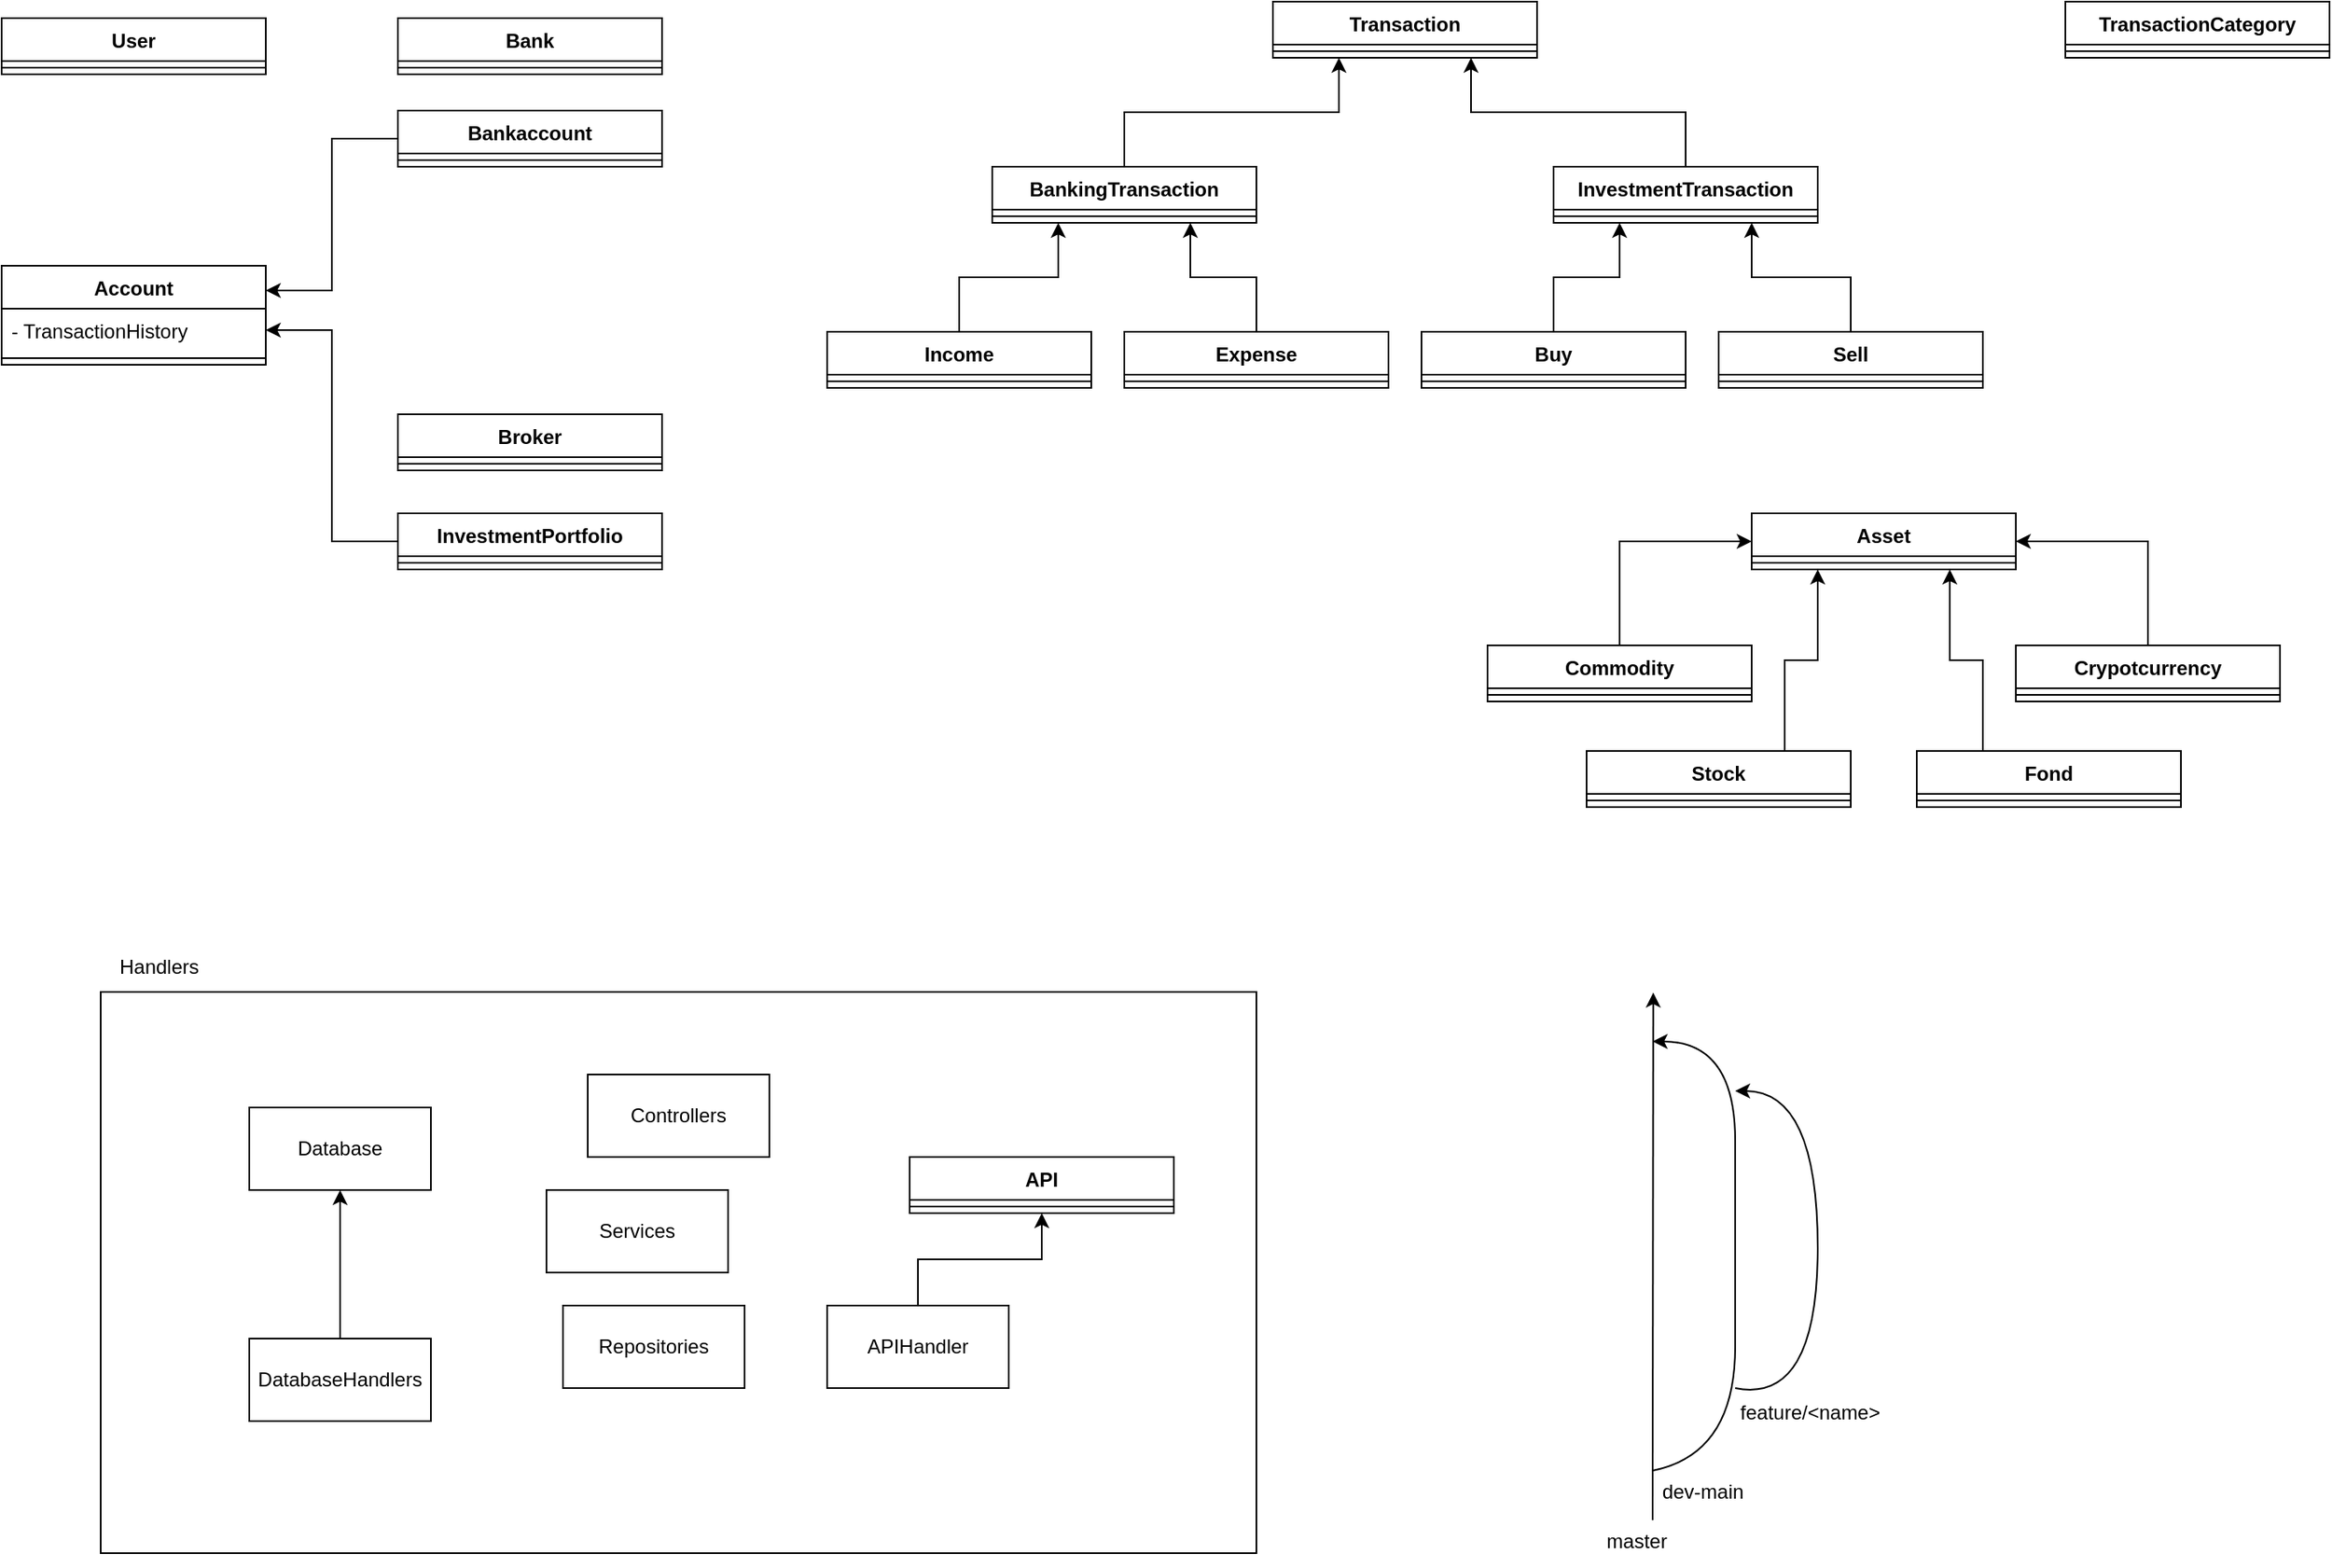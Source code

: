<mxfile version="23.0.2" type="device">
  <diagram id="C5RBs43oDa-KdzZeNtuy" name="Page-1">
    <mxGraphModel dx="2074" dy="1205" grid="1" gridSize="10" guides="1" tooltips="1" connect="1" arrows="1" fold="1" page="1" pageScale="1" pageWidth="1654" pageHeight="1169" math="0" shadow="0">
      <root>
        <mxCell id="WIyWlLk6GJQsqaUBKTNV-0" />
        <mxCell id="WIyWlLk6GJQsqaUBKTNV-1" parent="WIyWlLk6GJQsqaUBKTNV-0" />
        <mxCell id="KyiXGex16yArb2NUJn0t-79" value="" style="rounded=0;whiteSpace=wrap;html=1;fillColor=none;" parent="WIyWlLk6GJQsqaUBKTNV-1" vertex="1">
          <mxGeometry x="140" y="720" width="700" height="340" as="geometry" />
        </mxCell>
        <mxCell id="KyiXGex16yArb2NUJn0t-17" value="Bank" style="swimlane;fontStyle=1;align=center;verticalAlign=top;childLayout=stackLayout;horizontal=1;startSize=26;horizontalStack=0;resizeParent=1;resizeParentMax=0;resizeLast=0;collapsible=1;marginBottom=0;whiteSpace=wrap;html=1;" parent="WIyWlLk6GJQsqaUBKTNV-1" vertex="1">
          <mxGeometry x="320" y="130" width="160" height="34" as="geometry" />
        </mxCell>
        <mxCell id="KyiXGex16yArb2NUJn0t-19" value="" style="line;strokeWidth=1;fillColor=none;align=left;verticalAlign=middle;spacingTop=-1;spacingLeft=3;spacingRight=3;rotatable=0;labelPosition=right;points=[];portConstraint=eastwest;strokeColor=inherit;" parent="KyiXGex16yArb2NUJn0t-17" vertex="1">
          <mxGeometry y="26" width="160" height="8" as="geometry" />
        </mxCell>
        <mxCell id="gOAoKhhcETPmmtyxIOtS-8" style="edgeStyle=orthogonalEdgeStyle;rounded=0;orthogonalLoop=1;jettySize=auto;html=1;exitX=0;exitY=0.5;exitDx=0;exitDy=0;entryX=1;entryY=0.25;entryDx=0;entryDy=0;" parent="WIyWlLk6GJQsqaUBKTNV-1" source="KyiXGex16yArb2NUJn0t-21" target="gOAoKhhcETPmmtyxIOtS-4" edge="1">
          <mxGeometry relative="1" as="geometry" />
        </mxCell>
        <mxCell id="KyiXGex16yArb2NUJn0t-21" value="Bankaccount" style="swimlane;fontStyle=1;align=center;verticalAlign=top;childLayout=stackLayout;horizontal=1;startSize=26;horizontalStack=0;resizeParent=1;resizeParentMax=0;resizeLast=0;collapsible=1;marginBottom=0;whiteSpace=wrap;html=1;" parent="WIyWlLk6GJQsqaUBKTNV-1" vertex="1">
          <mxGeometry x="320" y="186" width="160" height="34" as="geometry" />
        </mxCell>
        <mxCell id="KyiXGex16yArb2NUJn0t-23" value="" style="line;strokeWidth=1;fillColor=none;align=left;verticalAlign=middle;spacingTop=-1;spacingLeft=3;spacingRight=3;rotatable=0;labelPosition=right;points=[];portConstraint=eastwest;strokeColor=inherit;" parent="KyiXGex16yArb2NUJn0t-21" vertex="1">
          <mxGeometry y="26" width="160" height="8" as="geometry" />
        </mxCell>
        <mxCell id="KyiXGex16yArb2NUJn0t-25" value="Transaction" style="swimlane;fontStyle=1;align=center;verticalAlign=top;childLayout=stackLayout;horizontal=1;startSize=26;horizontalStack=0;resizeParent=1;resizeParentMax=0;resizeLast=0;collapsible=1;marginBottom=0;whiteSpace=wrap;html=1;" parent="WIyWlLk6GJQsqaUBKTNV-1" vertex="1">
          <mxGeometry x="850" y="120" width="160" height="34" as="geometry" />
        </mxCell>
        <mxCell id="KyiXGex16yArb2NUJn0t-27" value="" style="line;strokeWidth=1;fillColor=none;align=left;verticalAlign=middle;spacingTop=-1;spacingLeft=3;spacingRight=3;rotatable=0;labelPosition=right;points=[];portConstraint=eastwest;strokeColor=inherit;" parent="KyiXGex16yArb2NUJn0t-25" vertex="1">
          <mxGeometry y="26" width="160" height="8" as="geometry" />
        </mxCell>
        <mxCell id="KyiXGex16yArb2NUJn0t-60" style="edgeStyle=orthogonalEdgeStyle;rounded=0;orthogonalLoop=1;jettySize=auto;html=1;exitX=0.5;exitY=0;exitDx=0;exitDy=0;entryX=0.25;entryY=1;entryDx=0;entryDy=0;" parent="WIyWlLk6GJQsqaUBKTNV-1" source="KyiXGex16yArb2NUJn0t-29" target="KyiXGex16yArb2NUJn0t-33" edge="1">
          <mxGeometry relative="1" as="geometry" />
        </mxCell>
        <mxCell id="KyiXGex16yArb2NUJn0t-29" value="Income" style="swimlane;fontStyle=1;align=center;verticalAlign=top;childLayout=stackLayout;horizontal=1;startSize=26;horizontalStack=0;resizeParent=1;resizeParentMax=0;resizeLast=0;collapsible=1;marginBottom=0;whiteSpace=wrap;html=1;" parent="WIyWlLk6GJQsqaUBKTNV-1" vertex="1">
          <mxGeometry x="580" y="320" width="160" height="34" as="geometry" />
        </mxCell>
        <mxCell id="KyiXGex16yArb2NUJn0t-31" value="" style="line;strokeWidth=1;fillColor=none;align=left;verticalAlign=middle;spacingTop=-1;spacingLeft=3;spacingRight=3;rotatable=0;labelPosition=right;points=[];portConstraint=eastwest;strokeColor=inherit;" parent="KyiXGex16yArb2NUJn0t-29" vertex="1">
          <mxGeometry y="26" width="160" height="8" as="geometry" />
        </mxCell>
        <mxCell id="KyiXGex16yArb2NUJn0t-65" style="edgeStyle=orthogonalEdgeStyle;rounded=0;orthogonalLoop=1;jettySize=auto;html=1;exitX=0.5;exitY=0;exitDx=0;exitDy=0;entryX=0.25;entryY=1;entryDx=0;entryDy=0;" parent="WIyWlLk6GJQsqaUBKTNV-1" source="KyiXGex16yArb2NUJn0t-33" target="KyiXGex16yArb2NUJn0t-25" edge="1">
          <mxGeometry relative="1" as="geometry" />
        </mxCell>
        <mxCell id="KyiXGex16yArb2NUJn0t-33" value="BankingTransaction" style="swimlane;fontStyle=1;align=center;verticalAlign=top;childLayout=stackLayout;horizontal=1;startSize=26;horizontalStack=0;resizeParent=1;resizeParentMax=0;resizeLast=0;collapsible=1;marginBottom=0;whiteSpace=wrap;html=1;" parent="WIyWlLk6GJQsqaUBKTNV-1" vertex="1">
          <mxGeometry x="680" y="220" width="160" height="34" as="geometry" />
        </mxCell>
        <mxCell id="KyiXGex16yArb2NUJn0t-35" value="" style="line;strokeWidth=1;fillColor=none;align=left;verticalAlign=middle;spacingTop=-1;spacingLeft=3;spacingRight=3;rotatable=0;labelPosition=right;points=[];portConstraint=eastwest;strokeColor=inherit;" parent="KyiXGex16yArb2NUJn0t-33" vertex="1">
          <mxGeometry y="26" width="160" height="8" as="geometry" />
        </mxCell>
        <mxCell id="KyiXGex16yArb2NUJn0t-61" style="edgeStyle=orthogonalEdgeStyle;rounded=0;orthogonalLoop=1;jettySize=auto;html=1;exitX=0.5;exitY=0;exitDx=0;exitDy=0;entryX=0.75;entryY=1;entryDx=0;entryDy=0;" parent="WIyWlLk6GJQsqaUBKTNV-1" source="KyiXGex16yArb2NUJn0t-37" target="KyiXGex16yArb2NUJn0t-33" edge="1">
          <mxGeometry relative="1" as="geometry" />
        </mxCell>
        <mxCell id="KyiXGex16yArb2NUJn0t-37" value="Expense" style="swimlane;fontStyle=1;align=center;verticalAlign=top;childLayout=stackLayout;horizontal=1;startSize=26;horizontalStack=0;resizeParent=1;resizeParentMax=0;resizeLast=0;collapsible=1;marginBottom=0;whiteSpace=wrap;html=1;" parent="WIyWlLk6GJQsqaUBKTNV-1" vertex="1">
          <mxGeometry x="760" y="320" width="160" height="34" as="geometry" />
        </mxCell>
        <mxCell id="KyiXGex16yArb2NUJn0t-39" value="" style="line;strokeWidth=1;fillColor=none;align=left;verticalAlign=middle;spacingTop=-1;spacingLeft=3;spacingRight=3;rotatable=0;labelPosition=right;points=[];portConstraint=eastwest;strokeColor=inherit;" parent="KyiXGex16yArb2NUJn0t-37" vertex="1">
          <mxGeometry y="26" width="160" height="8" as="geometry" />
        </mxCell>
        <mxCell id="KyiXGex16yArb2NUJn0t-64" style="edgeStyle=orthogonalEdgeStyle;rounded=0;orthogonalLoop=1;jettySize=auto;html=1;exitX=0.5;exitY=0;exitDx=0;exitDy=0;entryX=0.75;entryY=1;entryDx=0;entryDy=0;" parent="WIyWlLk6GJQsqaUBKTNV-1" source="KyiXGex16yArb2NUJn0t-41" target="KyiXGex16yArb2NUJn0t-25" edge="1">
          <mxGeometry relative="1" as="geometry" />
        </mxCell>
        <mxCell id="KyiXGex16yArb2NUJn0t-41" value="InvestmentTransaction" style="swimlane;fontStyle=1;align=center;verticalAlign=top;childLayout=stackLayout;horizontal=1;startSize=26;horizontalStack=0;resizeParent=1;resizeParentMax=0;resizeLast=0;collapsible=1;marginBottom=0;whiteSpace=wrap;html=1;" parent="WIyWlLk6GJQsqaUBKTNV-1" vertex="1">
          <mxGeometry x="1020" y="220" width="160" height="34" as="geometry" />
        </mxCell>
        <mxCell id="KyiXGex16yArb2NUJn0t-43" value="" style="line;strokeWidth=1;fillColor=none;align=left;verticalAlign=middle;spacingTop=-1;spacingLeft=3;spacingRight=3;rotatable=0;labelPosition=right;points=[];portConstraint=eastwest;strokeColor=inherit;" parent="KyiXGex16yArb2NUJn0t-41" vertex="1">
          <mxGeometry y="26" width="160" height="8" as="geometry" />
        </mxCell>
        <mxCell id="KyiXGex16yArb2NUJn0t-62" style="edgeStyle=orthogonalEdgeStyle;rounded=0;orthogonalLoop=1;jettySize=auto;html=1;exitX=0.5;exitY=0;exitDx=0;exitDy=0;entryX=0.25;entryY=1;entryDx=0;entryDy=0;" parent="WIyWlLk6GJQsqaUBKTNV-1" source="KyiXGex16yArb2NUJn0t-45" target="KyiXGex16yArb2NUJn0t-41" edge="1">
          <mxGeometry relative="1" as="geometry" />
        </mxCell>
        <mxCell id="KyiXGex16yArb2NUJn0t-45" value="Buy" style="swimlane;fontStyle=1;align=center;verticalAlign=top;childLayout=stackLayout;horizontal=1;startSize=26;horizontalStack=0;resizeParent=1;resizeParentMax=0;resizeLast=0;collapsible=1;marginBottom=0;whiteSpace=wrap;html=1;" parent="WIyWlLk6GJQsqaUBKTNV-1" vertex="1">
          <mxGeometry x="940" y="320" width="160" height="34" as="geometry" />
        </mxCell>
        <mxCell id="KyiXGex16yArb2NUJn0t-47" value="" style="line;strokeWidth=1;fillColor=none;align=left;verticalAlign=middle;spacingTop=-1;spacingLeft=3;spacingRight=3;rotatable=0;labelPosition=right;points=[];portConstraint=eastwest;strokeColor=inherit;" parent="KyiXGex16yArb2NUJn0t-45" vertex="1">
          <mxGeometry y="26" width="160" height="8" as="geometry" />
        </mxCell>
        <mxCell id="KyiXGex16yArb2NUJn0t-63" style="edgeStyle=orthogonalEdgeStyle;rounded=0;orthogonalLoop=1;jettySize=auto;html=1;exitX=0.5;exitY=0;exitDx=0;exitDy=0;entryX=0.75;entryY=1;entryDx=0;entryDy=0;" parent="WIyWlLk6GJQsqaUBKTNV-1" source="KyiXGex16yArb2NUJn0t-49" target="KyiXGex16yArb2NUJn0t-41" edge="1">
          <mxGeometry relative="1" as="geometry" />
        </mxCell>
        <mxCell id="KyiXGex16yArb2NUJn0t-49" value="Sell" style="swimlane;fontStyle=1;align=center;verticalAlign=top;childLayout=stackLayout;horizontal=1;startSize=26;horizontalStack=0;resizeParent=1;resizeParentMax=0;resizeLast=0;collapsible=1;marginBottom=0;whiteSpace=wrap;html=1;" parent="WIyWlLk6GJQsqaUBKTNV-1" vertex="1">
          <mxGeometry x="1120" y="320" width="160" height="34" as="geometry" />
        </mxCell>
        <mxCell id="KyiXGex16yArb2NUJn0t-51" value="" style="line;strokeWidth=1;fillColor=none;align=left;verticalAlign=middle;spacingTop=-1;spacingLeft=3;spacingRight=3;rotatable=0;labelPosition=right;points=[];portConstraint=eastwest;strokeColor=inherit;" parent="KyiXGex16yArb2NUJn0t-49" vertex="1">
          <mxGeometry y="26" width="160" height="8" as="geometry" />
        </mxCell>
        <mxCell id="KyiXGex16yArb2NUJn0t-54" value="TransactionCategory" style="swimlane;fontStyle=1;align=center;verticalAlign=top;childLayout=stackLayout;horizontal=1;startSize=26;horizontalStack=0;resizeParent=1;resizeParentMax=0;resizeLast=0;collapsible=1;marginBottom=0;whiteSpace=wrap;html=1;" parent="WIyWlLk6GJQsqaUBKTNV-1" vertex="1">
          <mxGeometry x="1330" y="120" width="160" height="34" as="geometry" />
        </mxCell>
        <mxCell id="KyiXGex16yArb2NUJn0t-56" value="" style="line;strokeWidth=1;fillColor=none;align=left;verticalAlign=middle;spacingTop=-1;spacingLeft=3;spacingRight=3;rotatable=0;labelPosition=right;points=[];portConstraint=eastwest;strokeColor=inherit;" parent="KyiXGex16yArb2NUJn0t-54" vertex="1">
          <mxGeometry y="26" width="160" height="8" as="geometry" />
        </mxCell>
        <mxCell id="KyiXGex16yArb2NUJn0t-66" value="API" style="swimlane;fontStyle=1;align=center;verticalAlign=top;childLayout=stackLayout;horizontal=1;startSize=26;horizontalStack=0;resizeParent=1;resizeParentMax=0;resizeLast=0;collapsible=1;marginBottom=0;whiteSpace=wrap;html=1;" parent="WIyWlLk6GJQsqaUBKTNV-1" vertex="1">
          <mxGeometry x="630" y="820" width="160" height="34" as="geometry" />
        </mxCell>
        <mxCell id="KyiXGex16yArb2NUJn0t-68" value="" style="line;strokeWidth=1;fillColor=none;align=left;verticalAlign=middle;spacingTop=-1;spacingLeft=3;spacingRight=3;rotatable=0;labelPosition=right;points=[];portConstraint=eastwest;strokeColor=inherit;" parent="KyiXGex16yArb2NUJn0t-66" vertex="1">
          <mxGeometry y="26" width="160" height="8" as="geometry" />
        </mxCell>
        <mxCell id="KyiXGex16yArb2NUJn0t-70" value="Broker" style="swimlane;fontStyle=1;align=center;verticalAlign=top;childLayout=stackLayout;horizontal=1;startSize=26;horizontalStack=0;resizeParent=1;resizeParentMax=0;resizeLast=0;collapsible=1;marginBottom=0;whiteSpace=wrap;html=1;" parent="WIyWlLk6GJQsqaUBKTNV-1" vertex="1">
          <mxGeometry x="320" y="370" width="160" height="34" as="geometry" />
        </mxCell>
        <mxCell id="KyiXGex16yArb2NUJn0t-72" value="" style="line;strokeWidth=1;fillColor=none;align=left;verticalAlign=middle;spacingTop=-1;spacingLeft=3;spacingRight=3;rotatable=0;labelPosition=right;points=[];portConstraint=eastwest;strokeColor=inherit;" parent="KyiXGex16yArb2NUJn0t-70" vertex="1">
          <mxGeometry y="26" width="160" height="8" as="geometry" />
        </mxCell>
        <mxCell id="gOAoKhhcETPmmtyxIOtS-9" style="edgeStyle=orthogonalEdgeStyle;rounded=0;orthogonalLoop=1;jettySize=auto;html=1;exitX=0;exitY=0.5;exitDx=0;exitDy=0;entryX=1;entryY=0.5;entryDx=0;entryDy=0;" parent="WIyWlLk6GJQsqaUBKTNV-1" source="KyiXGex16yArb2NUJn0t-74" target="gOAoKhhcETPmmtyxIOtS-5" edge="1">
          <mxGeometry relative="1" as="geometry" />
        </mxCell>
        <mxCell id="KyiXGex16yArb2NUJn0t-74" value="InvestmentPortfolio" style="swimlane;fontStyle=1;align=center;verticalAlign=top;childLayout=stackLayout;horizontal=1;startSize=26;horizontalStack=0;resizeParent=1;resizeParentMax=0;resizeLast=0;collapsible=1;marginBottom=0;whiteSpace=wrap;html=1;" parent="WIyWlLk6GJQsqaUBKTNV-1" vertex="1">
          <mxGeometry x="320" y="430" width="160" height="34" as="geometry" />
        </mxCell>
        <mxCell id="KyiXGex16yArb2NUJn0t-76" value="" style="line;strokeWidth=1;fillColor=none;align=left;verticalAlign=middle;spacingTop=-1;spacingLeft=3;spacingRight=3;rotatable=0;labelPosition=right;points=[];portConstraint=eastwest;strokeColor=inherit;" parent="KyiXGex16yArb2NUJn0t-74" vertex="1">
          <mxGeometry y="26" width="160" height="8" as="geometry" />
        </mxCell>
        <mxCell id="KyiXGex16yArb2NUJn0t-115" style="edgeStyle=orthogonalEdgeStyle;rounded=0;orthogonalLoop=1;jettySize=auto;html=1;exitX=0.5;exitY=0;exitDx=0;exitDy=0;entryX=0.5;entryY=1;entryDx=0;entryDy=0;" parent="WIyWlLk6GJQsqaUBKTNV-1" source="KyiXGex16yArb2NUJn0t-80" target="KyiXGex16yArb2NUJn0t-81" edge="1">
          <mxGeometry relative="1" as="geometry" />
        </mxCell>
        <mxCell id="KyiXGex16yArb2NUJn0t-80" value="DatabaseHandlers" style="html=1;whiteSpace=wrap;" parent="WIyWlLk6GJQsqaUBKTNV-1" vertex="1">
          <mxGeometry x="230" y="930" width="110" height="50" as="geometry" />
        </mxCell>
        <mxCell id="KyiXGex16yArb2NUJn0t-81" value="Database" style="html=1;whiteSpace=wrap;" parent="WIyWlLk6GJQsqaUBKTNV-1" vertex="1">
          <mxGeometry x="230" y="790" width="110" height="50" as="geometry" />
        </mxCell>
        <mxCell id="KyiXGex16yArb2NUJn0t-116" style="edgeStyle=orthogonalEdgeStyle;rounded=0;orthogonalLoop=1;jettySize=auto;html=1;exitX=0.5;exitY=0;exitDx=0;exitDy=0;entryX=0.5;entryY=1;entryDx=0;entryDy=0;" parent="WIyWlLk6GJQsqaUBKTNV-1" source="KyiXGex16yArb2NUJn0t-82" target="KyiXGex16yArb2NUJn0t-66" edge="1">
          <mxGeometry relative="1" as="geometry" />
        </mxCell>
        <mxCell id="KyiXGex16yArb2NUJn0t-82" value="APIHandler" style="html=1;whiteSpace=wrap;" parent="WIyWlLk6GJQsqaUBKTNV-1" vertex="1">
          <mxGeometry x="580" y="910" width="110" height="50" as="geometry" />
        </mxCell>
        <mxCell id="KyiXGex16yArb2NUJn0t-83" value="Handlers" style="text;html=1;align=center;verticalAlign=middle;resizable=0;points=[];autosize=1;strokeColor=none;fillColor=none;" parent="WIyWlLk6GJQsqaUBKTNV-1" vertex="1">
          <mxGeometry x="140" y="690" width="70" height="30" as="geometry" />
        </mxCell>
        <mxCell id="KyiXGex16yArb2NUJn0t-84" value="Asset" style="swimlane;fontStyle=1;align=center;verticalAlign=top;childLayout=stackLayout;horizontal=1;startSize=26;horizontalStack=0;resizeParent=1;resizeParentMax=0;resizeLast=0;collapsible=1;marginBottom=0;whiteSpace=wrap;html=1;" parent="WIyWlLk6GJQsqaUBKTNV-1" vertex="1">
          <mxGeometry x="1140" y="430" width="160" height="34" as="geometry" />
        </mxCell>
        <mxCell id="KyiXGex16yArb2NUJn0t-86" value="" style="line;strokeWidth=1;fillColor=none;align=left;verticalAlign=middle;spacingTop=-1;spacingLeft=3;spacingRight=3;rotatable=0;labelPosition=right;points=[];portConstraint=eastwest;strokeColor=inherit;" parent="KyiXGex16yArb2NUJn0t-84" vertex="1">
          <mxGeometry y="26" width="160" height="8" as="geometry" />
        </mxCell>
        <mxCell id="KyiXGex16yArb2NUJn0t-109" style="edgeStyle=orthogonalEdgeStyle;rounded=0;orthogonalLoop=1;jettySize=auto;html=1;exitX=0.5;exitY=0;exitDx=0;exitDy=0;entryX=0;entryY=0.5;entryDx=0;entryDy=0;" parent="WIyWlLk6GJQsqaUBKTNV-1" source="KyiXGex16yArb2NUJn0t-88" target="KyiXGex16yArb2NUJn0t-84" edge="1">
          <mxGeometry relative="1" as="geometry" />
        </mxCell>
        <mxCell id="KyiXGex16yArb2NUJn0t-88" value="Commodity" style="swimlane;fontStyle=1;align=center;verticalAlign=top;childLayout=stackLayout;horizontal=1;startSize=26;horizontalStack=0;resizeParent=1;resizeParentMax=0;resizeLast=0;collapsible=1;marginBottom=0;whiteSpace=wrap;html=1;" parent="WIyWlLk6GJQsqaUBKTNV-1" vertex="1">
          <mxGeometry x="980" y="510" width="160" height="34" as="geometry" />
        </mxCell>
        <mxCell id="KyiXGex16yArb2NUJn0t-90" value="" style="line;strokeWidth=1;fillColor=none;align=left;verticalAlign=middle;spacingTop=-1;spacingLeft=3;spacingRight=3;rotatable=0;labelPosition=right;points=[];portConstraint=eastwest;strokeColor=inherit;" parent="KyiXGex16yArb2NUJn0t-88" vertex="1">
          <mxGeometry y="26" width="160" height="8" as="geometry" />
        </mxCell>
        <mxCell id="KyiXGex16yArb2NUJn0t-108" style="edgeStyle=orthogonalEdgeStyle;rounded=0;orthogonalLoop=1;jettySize=auto;html=1;exitX=0.75;exitY=0;exitDx=0;exitDy=0;entryX=0.25;entryY=1;entryDx=0;entryDy=0;" parent="WIyWlLk6GJQsqaUBKTNV-1" source="KyiXGex16yArb2NUJn0t-92" target="KyiXGex16yArb2NUJn0t-84" edge="1">
          <mxGeometry relative="1" as="geometry" />
        </mxCell>
        <mxCell id="KyiXGex16yArb2NUJn0t-92" value="Stock" style="swimlane;fontStyle=1;align=center;verticalAlign=top;childLayout=stackLayout;horizontal=1;startSize=26;horizontalStack=0;resizeParent=1;resizeParentMax=0;resizeLast=0;collapsible=1;marginBottom=0;whiteSpace=wrap;html=1;" parent="WIyWlLk6GJQsqaUBKTNV-1" vertex="1">
          <mxGeometry x="1040" y="574" width="160" height="34" as="geometry" />
        </mxCell>
        <mxCell id="KyiXGex16yArb2NUJn0t-94" value="" style="line;strokeWidth=1;fillColor=none;align=left;verticalAlign=middle;spacingTop=-1;spacingLeft=3;spacingRight=3;rotatable=0;labelPosition=right;points=[];portConstraint=eastwest;strokeColor=inherit;" parent="KyiXGex16yArb2NUJn0t-92" vertex="1">
          <mxGeometry y="26" width="160" height="8" as="geometry" />
        </mxCell>
        <mxCell id="KyiXGex16yArb2NUJn0t-106" style="edgeStyle=orthogonalEdgeStyle;rounded=0;orthogonalLoop=1;jettySize=auto;html=1;exitX=0.5;exitY=0;exitDx=0;exitDy=0;entryX=1;entryY=0.5;entryDx=0;entryDy=0;" parent="WIyWlLk6GJQsqaUBKTNV-1" source="KyiXGex16yArb2NUJn0t-96" target="KyiXGex16yArb2NUJn0t-84" edge="1">
          <mxGeometry relative="1" as="geometry" />
        </mxCell>
        <mxCell id="KyiXGex16yArb2NUJn0t-96" value="Crypotcurrency" style="swimlane;fontStyle=1;align=center;verticalAlign=top;childLayout=stackLayout;horizontal=1;startSize=26;horizontalStack=0;resizeParent=1;resizeParentMax=0;resizeLast=0;collapsible=1;marginBottom=0;whiteSpace=wrap;html=1;" parent="WIyWlLk6GJQsqaUBKTNV-1" vertex="1">
          <mxGeometry x="1300" y="510" width="160" height="34" as="geometry" />
        </mxCell>
        <mxCell id="KyiXGex16yArb2NUJn0t-98" value="" style="line;strokeWidth=1;fillColor=none;align=left;verticalAlign=middle;spacingTop=-1;spacingLeft=3;spacingRight=3;rotatable=0;labelPosition=right;points=[];portConstraint=eastwest;strokeColor=inherit;" parent="KyiXGex16yArb2NUJn0t-96" vertex="1">
          <mxGeometry y="26" width="160" height="8" as="geometry" />
        </mxCell>
        <mxCell id="KyiXGex16yArb2NUJn0t-107" style="edgeStyle=orthogonalEdgeStyle;rounded=0;orthogonalLoop=1;jettySize=auto;html=1;exitX=0.25;exitY=0;exitDx=0;exitDy=0;entryX=0.75;entryY=1;entryDx=0;entryDy=0;" parent="WIyWlLk6GJQsqaUBKTNV-1" source="KyiXGex16yArb2NUJn0t-101" target="KyiXGex16yArb2NUJn0t-84" edge="1">
          <mxGeometry relative="1" as="geometry" />
        </mxCell>
        <mxCell id="KyiXGex16yArb2NUJn0t-101" value="Fond" style="swimlane;fontStyle=1;align=center;verticalAlign=top;childLayout=stackLayout;horizontal=1;startSize=26;horizontalStack=0;resizeParent=1;resizeParentMax=0;resizeLast=0;collapsible=1;marginBottom=0;whiteSpace=wrap;html=1;" parent="WIyWlLk6GJQsqaUBKTNV-1" vertex="1">
          <mxGeometry x="1240" y="574" width="160" height="34" as="geometry" />
        </mxCell>
        <mxCell id="KyiXGex16yArb2NUJn0t-103" value="" style="line;strokeWidth=1;fillColor=none;align=left;verticalAlign=middle;spacingTop=-1;spacingLeft=3;spacingRight=3;rotatable=0;labelPosition=right;points=[];portConstraint=eastwest;strokeColor=inherit;" parent="KyiXGex16yArb2NUJn0t-101" vertex="1">
          <mxGeometry y="26" width="160" height="8" as="geometry" />
        </mxCell>
        <mxCell id="KyiXGex16yArb2NUJn0t-110" value="User" style="swimlane;fontStyle=1;align=center;verticalAlign=top;childLayout=stackLayout;horizontal=1;startSize=26;horizontalStack=0;resizeParent=1;resizeParentMax=0;resizeLast=0;collapsible=1;marginBottom=0;whiteSpace=wrap;html=1;" parent="WIyWlLk6GJQsqaUBKTNV-1" vertex="1">
          <mxGeometry x="80" y="130" width="160" height="34" as="geometry">
            <mxRectangle x="80" y="130" width="70" height="30" as="alternateBounds" />
          </mxGeometry>
        </mxCell>
        <mxCell id="KyiXGex16yArb2NUJn0t-112" value="" style="line;strokeWidth=1;fillColor=none;align=left;verticalAlign=middle;spacingTop=-1;spacingLeft=3;spacingRight=3;rotatable=0;labelPosition=right;points=[];portConstraint=eastwest;strokeColor=inherit;" parent="KyiXGex16yArb2NUJn0t-110" vertex="1">
          <mxGeometry y="26" width="160" height="8" as="geometry" />
        </mxCell>
        <mxCell id="KyiXGex16yArb2NUJn0t-114" value="Services" style="html=1;whiteSpace=wrap;" parent="WIyWlLk6GJQsqaUBKTNV-1" vertex="1">
          <mxGeometry x="410" y="840" width="110" height="50" as="geometry" />
        </mxCell>
        <mxCell id="gOAoKhhcETPmmtyxIOtS-0" value="Controllers" style="html=1;whiteSpace=wrap;" parent="WIyWlLk6GJQsqaUBKTNV-1" vertex="1">
          <mxGeometry x="435" y="770" width="110" height="50" as="geometry" />
        </mxCell>
        <mxCell id="gOAoKhhcETPmmtyxIOtS-1" value="Repositories" style="html=1;whiteSpace=wrap;" parent="WIyWlLk6GJQsqaUBKTNV-1" vertex="1">
          <mxGeometry x="420" y="910" width="110" height="50" as="geometry" />
        </mxCell>
        <mxCell id="gOAoKhhcETPmmtyxIOtS-4" value="Account" style="swimlane;fontStyle=1;align=center;verticalAlign=top;childLayout=stackLayout;horizontal=1;startSize=26;horizontalStack=0;resizeParent=1;resizeParentMax=0;resizeLast=0;collapsible=1;marginBottom=0;whiteSpace=wrap;html=1;" parent="WIyWlLk6GJQsqaUBKTNV-1" vertex="1">
          <mxGeometry x="80" y="280" width="160" height="60" as="geometry" />
        </mxCell>
        <mxCell id="gOAoKhhcETPmmtyxIOtS-5" value="- TransactionHistory" style="text;strokeColor=none;fillColor=none;align=left;verticalAlign=top;spacingLeft=4;spacingRight=4;overflow=hidden;rotatable=0;points=[[0,0.5],[1,0.5]];portConstraint=eastwest;whiteSpace=wrap;html=1;" parent="gOAoKhhcETPmmtyxIOtS-4" vertex="1">
          <mxGeometry y="26" width="160" height="26" as="geometry" />
        </mxCell>
        <mxCell id="gOAoKhhcETPmmtyxIOtS-6" value="" style="line;strokeWidth=1;fillColor=none;align=left;verticalAlign=middle;spacingTop=-1;spacingLeft=3;spacingRight=3;rotatable=0;labelPosition=right;points=[];portConstraint=eastwest;strokeColor=inherit;" parent="gOAoKhhcETPmmtyxIOtS-4" vertex="1">
          <mxGeometry y="52" width="160" height="8" as="geometry" />
        </mxCell>
        <mxCell id="Ju_Ph7jdi-H4kYwkqWyR-1" value="" style="endArrow=classic;html=1;rounded=0;entryX=0.689;entryY=0.634;entryDx=0;entryDy=0;entryPerimeter=0;" edge="1" parent="WIyWlLk6GJQsqaUBKTNV-1">
          <mxGeometry width="50" height="50" relative="1" as="geometry">
            <mxPoint x="1080" y="1040" as="sourcePoint" />
            <mxPoint x="1080.39" y="720.34" as="targetPoint" />
          </mxGeometry>
        </mxCell>
        <mxCell id="Ju_Ph7jdi-H4kYwkqWyR-2" value="master" style="text;html=1;align=center;verticalAlign=middle;resizable=0;points=[];autosize=1;strokeColor=none;fillColor=none;" vertex="1" parent="WIyWlLk6GJQsqaUBKTNV-1">
          <mxGeometry x="1040" y="1038" width="60" height="30" as="geometry" />
        </mxCell>
        <mxCell id="Ju_Ph7jdi-H4kYwkqWyR-4" value="" style="curved=1;endArrow=classic;html=1;rounded=0;" edge="1" parent="WIyWlLk6GJQsqaUBKTNV-1">
          <mxGeometry width="50" height="50" relative="1" as="geometry">
            <mxPoint x="1080" y="1010" as="sourcePoint" />
            <mxPoint x="1080" y="750" as="targetPoint" />
            <Array as="points">
              <mxPoint x="1130" y="1000" />
              <mxPoint x="1130" y="870" />
              <mxPoint x="1130" y="750" />
            </Array>
          </mxGeometry>
        </mxCell>
        <mxCell id="Ju_Ph7jdi-H4kYwkqWyR-5" value="dev-main" style="text;html=1;align=center;verticalAlign=middle;resizable=0;points=[];autosize=1;strokeColor=none;fillColor=none;" vertex="1" parent="WIyWlLk6GJQsqaUBKTNV-1">
          <mxGeometry x="1075" y="1008" width="70" height="30" as="geometry" />
        </mxCell>
        <mxCell id="Ju_Ph7jdi-H4kYwkqWyR-6" value="" style="curved=1;endArrow=classic;html=1;rounded=0;" edge="1" parent="WIyWlLk6GJQsqaUBKTNV-1">
          <mxGeometry width="50" height="50" relative="1" as="geometry">
            <mxPoint x="1130" y="960" as="sourcePoint" />
            <mxPoint x="1130" y="780" as="targetPoint" />
            <Array as="points">
              <mxPoint x="1180" y="970" />
              <mxPoint x="1180" y="780" />
            </Array>
          </mxGeometry>
        </mxCell>
        <mxCell id="Ju_Ph7jdi-H4kYwkqWyR-7" value="feature/&amp;lt;name&amp;gt;" style="text;html=1;align=center;verticalAlign=middle;resizable=0;points=[];autosize=1;strokeColor=none;fillColor=none;" vertex="1" parent="WIyWlLk6GJQsqaUBKTNV-1">
          <mxGeometry x="1120" y="960" width="110" height="30" as="geometry" />
        </mxCell>
      </root>
    </mxGraphModel>
  </diagram>
</mxfile>
